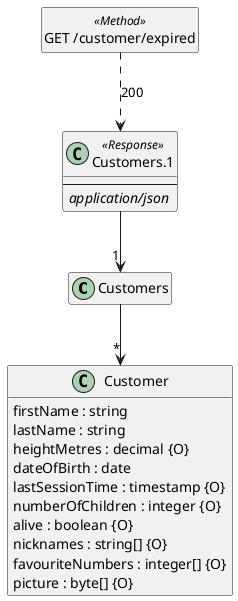 @startuml
hide <<Method>> circle
hide empty methods
hide empty fields
set namespaceSeparator none

class "Customers" {
}

"Customers" --> "*" "Customer"

class "Customer" {
  firstName : string
  lastName : string
  heightMetres : decimal {O}
  dateOfBirth : date
  lastSessionTime : timestamp {O}
  numberOfChildren : integer {O}
  alive : boolean {O}
  nicknames : string[] {O}
  favouriteNumbers : integer[] {O}
  picture : byte[] {O}
}

class "Customers.1" <<Response>> {
  --
<i>application/json</i>
}

"Customers.1" --> "1""Customers"

class "GET /customer/expired" <<Method>> {
}

"GET /customer/expired" ..> "Customers.1": 200

@enduml